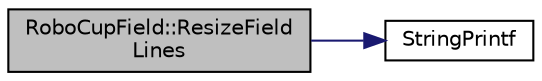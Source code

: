 digraph "RoboCupField::ResizeFieldLines"
{
 // INTERACTIVE_SVG=YES
  edge [fontname="Helvetica",fontsize="10",labelfontname="Helvetica",labelfontsize="10"];
  node [fontname="Helvetica",fontsize="10",shape=record];
  rankdir="LR";
  Node1 [label="RoboCupField::ResizeField\lLines",height=0.2,width=0.4,color="black", fillcolor="grey75", style="filled", fontcolor="black"];
  Node1 -> Node2 [color="midnightblue",fontsize="10",style="solid",fontname="Helvetica"];
  Node2 [label="StringPrintf",height=0.2,width=0.4,color="black", fillcolor="white", style="filled",URL="$d2/df4/helpers_8cpp.html#ad4a3ea987e137fd1e3ac1bfcab392249"];
}
